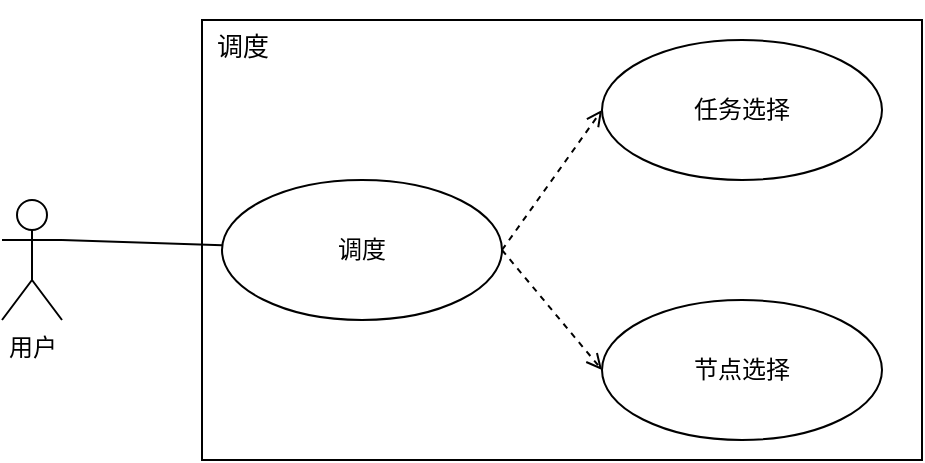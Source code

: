 <mxfile version="21.6.5" type="github">
  <diagram name="第 1 页" id="ay-ovdDbSZs9q1_X7poU">
    <mxGraphModel dx="954" dy="458" grid="1" gridSize="10" guides="1" tooltips="1" connect="1" arrows="1" fold="1" page="1" pageScale="1" pageWidth="827" pageHeight="1169" math="0" shadow="0">
      <root>
        <mxCell id="0" />
        <mxCell id="1" parent="0" />
        <mxCell id="IfDYGI1Ybj2rXrvwjJEZ-2" value="" style="rounded=0;whiteSpace=wrap;html=1;" vertex="1" parent="1">
          <mxGeometry x="250" y="100" width="360" height="220" as="geometry" />
        </mxCell>
        <mxCell id="IfDYGI1Ybj2rXrvwjJEZ-1" value="用户" style="shape=umlActor;verticalLabelPosition=bottom;verticalAlign=top;html=1;outlineConnect=0;" vertex="1" parent="1">
          <mxGeometry x="150" y="190" width="30" height="60" as="geometry" />
        </mxCell>
        <mxCell id="IfDYGI1Ybj2rXrvwjJEZ-3" value="&lt;span style=&quot;font-weight: normal;&quot;&gt;&lt;font style=&quot;font-size: 13px;&quot;&gt;调度&lt;/font&gt;&lt;/span&gt;" style="text;strokeColor=none;fillColor=none;html=1;fontSize=24;fontStyle=1;verticalAlign=middle;align=center;" vertex="1" parent="1">
          <mxGeometry x="220" y="90" width="100" height="40" as="geometry" />
        </mxCell>
        <mxCell id="IfDYGI1Ybj2rXrvwjJEZ-11" style="rounded=0;orthogonalLoop=1;jettySize=auto;html=1;entryX=0;entryY=0.5;entryDx=0;entryDy=0;dashed=1;endArrow=open;endFill=0;exitX=1;exitY=0.5;exitDx=0;exitDy=0;" edge="1" parent="1" source="IfDYGI1Ybj2rXrvwjJEZ-4" target="IfDYGI1Ybj2rXrvwjJEZ-5">
          <mxGeometry relative="1" as="geometry" />
        </mxCell>
        <mxCell id="IfDYGI1Ybj2rXrvwjJEZ-12" style="rounded=0;orthogonalLoop=1;jettySize=auto;html=1;entryX=0;entryY=0.5;entryDx=0;entryDy=0;exitX=1;exitY=0.5;exitDx=0;exitDy=0;dashed=1;endArrow=open;endFill=0;" edge="1" parent="1" source="IfDYGI1Ybj2rXrvwjJEZ-4" target="IfDYGI1Ybj2rXrvwjJEZ-7">
          <mxGeometry relative="1" as="geometry" />
        </mxCell>
        <mxCell id="IfDYGI1Ybj2rXrvwjJEZ-4" value="调度" style="ellipse;whiteSpace=wrap;html=1;" vertex="1" parent="1">
          <mxGeometry x="260" y="180" width="140" height="70" as="geometry" />
        </mxCell>
        <mxCell id="IfDYGI1Ybj2rXrvwjJEZ-5" value="任务选择" style="ellipse;whiteSpace=wrap;html=1;" vertex="1" parent="1">
          <mxGeometry x="450" y="110" width="140" height="70" as="geometry" />
        </mxCell>
        <mxCell id="IfDYGI1Ybj2rXrvwjJEZ-7" value="节点选择" style="ellipse;whiteSpace=wrap;html=1;" vertex="1" parent="1">
          <mxGeometry x="450" y="240" width="140" height="70" as="geometry" />
        </mxCell>
        <mxCell id="IfDYGI1Ybj2rXrvwjJEZ-9" style="rounded=0;orthogonalLoop=1;jettySize=auto;html=1;endArrow=none;endFill=0;exitX=1;exitY=0.333;exitDx=0;exitDy=0;exitPerimeter=0;" edge="1" parent="1" source="IfDYGI1Ybj2rXrvwjJEZ-1" target="IfDYGI1Ybj2rXrvwjJEZ-4">
          <mxGeometry relative="1" as="geometry" />
        </mxCell>
      </root>
    </mxGraphModel>
  </diagram>
</mxfile>
